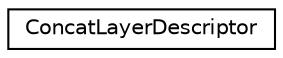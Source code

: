 digraph "Graphical Class Hierarchy"
{
 // LATEX_PDF_SIZE
  edge [fontname="Helvetica",fontsize="10",labelfontname="Helvetica",labelfontsize="10"];
  node [fontname="Helvetica",fontsize="10",shape=record];
  rankdir="LR";
  Node0 [label="ConcatLayerDescriptor",height=0.2,width=0.4,color="black", fillcolor="white", style="filled",URL="$structarm__compute_1_1graph_1_1descriptors_1_1_concat_layer_descriptor.xhtml",tooltip="Concatenate layer descriptor."];
}
